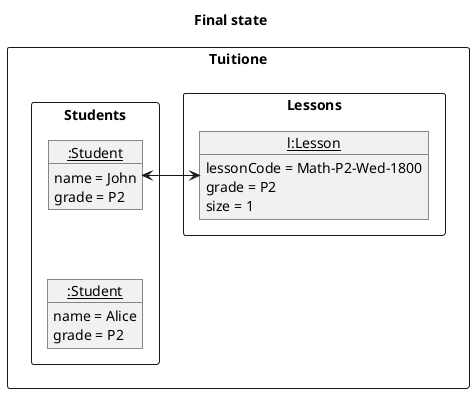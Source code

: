 @startuml
skinparam ClassFontColor #000000
skinparam ClassBorderColor #000000

title Final state

package Tuitione <<rectangle>> {
    package Lessons <<rectangle>> {
        object "<u>l:Lesson" as Lesson {
            lessonCode = Math-P2-Wed-1800
            grade = P2
            size = 1
        }
    }
    package Students <<rectangle>> {
        object "<u>:Student" as Alice {
            name = Alice
            grade = P2
        }
        object "<u>:Student" as John {
            name = John
            grade = P2
        }
    }
}

John -[hidden]-> Alice

Lesson <-r-> John

@end
